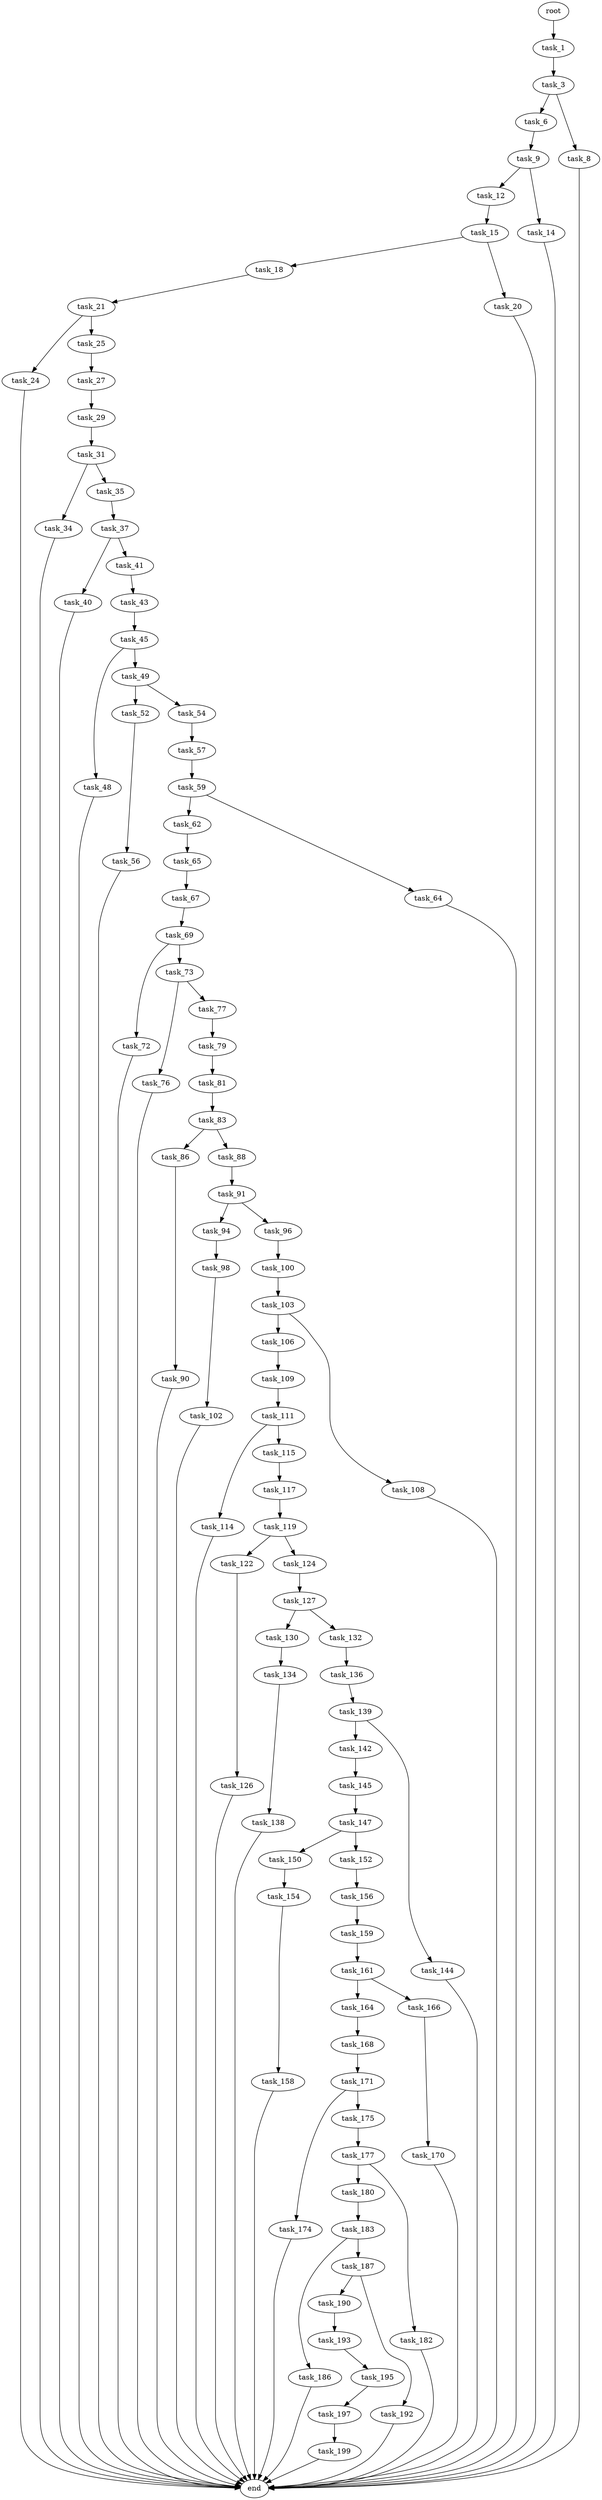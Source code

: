 digraph G {
  root [size="0.000000"];
  task_1 [size="3355878480.000000"];
  task_3 [size="782757789696.000000"];
  task_6 [size="76978914754.000000"];
  task_8 [size="604947609.000000"];
  task_9 [size="95939131043.000000"];
  end [size="0.000000"];
  task_12 [size="549755813888.000000"];
  task_14 [size="134217728000.000000"];
  task_15 [size="1073741824000.000000"];
  task_18 [size="393967856937.000000"];
  task_20 [size="147517408390.000000"];
  task_21 [size="160082787696.000000"];
  task_24 [size="8589934592.000000"];
  task_25 [size="8691022583.000000"];
  task_27 [size="8589934592.000000"];
  task_29 [size="20971461189.000000"];
  task_31 [size="1073741824000.000000"];
  task_34 [size="42554981838.000000"];
  task_35 [size="137805214704.000000"];
  task_37 [size="14666112022.000000"];
  task_40 [size="11251353869.000000"];
  task_41 [size="17540149141.000000"];
  task_43 [size="68719476736.000000"];
  task_45 [size="782757789696.000000"];
  task_48 [size="20486804804.000000"];
  task_49 [size="1352405977320.000000"];
  task_52 [size="308101196466.000000"];
  task_54 [size="16330634982.000000"];
  task_56 [size="864246318.000000"];
  task_57 [size="782757789696.000000"];
  task_59 [size="68719476736.000000"];
  task_62 [size="549755813888.000000"];
  task_64 [size="7523143422.000000"];
  task_65 [size="3407477272.000000"];
  task_67 [size="4764813581.000000"];
  task_69 [size="236037451189.000000"];
  task_72 [size="28423243689.000000"];
  task_73 [size="782757789696.000000"];
  task_76 [size="231928233984.000000"];
  task_77 [size="4358274825.000000"];
  task_79 [size="368293445632.000000"];
  task_81 [size="1073741824000.000000"];
  task_83 [size="5654795684.000000"];
  task_86 [size="134217728000.000000"];
  task_88 [size="231928233984.000000"];
  task_90 [size="549755813888.000000"];
  task_91 [size="28991029248.000000"];
  task_94 [size="24438389943.000000"];
  task_96 [size="720701789718.000000"];
  task_98 [size="13402105072.000000"];
  task_100 [size="118978264884.000000"];
  task_102 [size="424356309861.000000"];
  task_103 [size="231928233984.000000"];
  task_106 [size="49859348604.000000"];
  task_108 [size="8589934592.000000"];
  task_109 [size="1073741824000.000000"];
  task_111 [size="18716669428.000000"];
  task_114 [size="6909216962.000000"];
  task_115 [size="8589934592.000000"];
  task_117 [size="134217728000.000000"];
  task_119 [size="8589934592.000000"];
  task_122 [size="368293445632.000000"];
  task_124 [size="24605130792.000000"];
  task_126 [size="1308511753.000000"];
  task_127 [size="2337934142.000000"];
  task_130 [size="782757789696.000000"];
  task_132 [size="3245475030.000000"];
  task_134 [size="362529768700.000000"];
  task_136 [size="68719476736.000000"];
  task_138 [size="262142452322.000000"];
  task_139 [size="368293445632.000000"];
  task_142 [size="29255463962.000000"];
  task_144 [size="1054919823673.000000"];
  task_145 [size="6073030219.000000"];
  task_147 [size="68719476736.000000"];
  task_150 [size="18991395890.000000"];
  task_152 [size="549755813888.000000"];
  task_154 [size="187842978564.000000"];
  task_156 [size="21121650884.000000"];
  task_158 [size="368293445632.000000"];
  task_159 [size="400828743.000000"];
  task_161 [size="23395396025.000000"];
  task_164 [size="18789207540.000000"];
  task_166 [size="24985001787.000000"];
  task_168 [size="1040785575900.000000"];
  task_170 [size="29450287638.000000"];
  task_171 [size="368293445632.000000"];
  task_174 [size="28625962032.000000"];
  task_175 [size="12262530690.000000"];
  task_177 [size="368293445632.000000"];
  task_180 [size="36598774952.000000"];
  task_182 [size="5046498948.000000"];
  task_183 [size="231928233984.000000"];
  task_186 [size="385630142579.000000"];
  task_187 [size="231928233984.000000"];
  task_190 [size="85372494420.000000"];
  task_192 [size="782757789696.000000"];
  task_193 [size="68719476736.000000"];
  task_195 [size="28991029248.000000"];
  task_197 [size="87592865123.000000"];
  task_199 [size="3376563516.000000"];

  root -> task_1 [size="1.000000"];
  task_1 -> task_3 [size="75497472.000000"];
  task_3 -> task_6 [size="679477248.000000"];
  task_3 -> task_8 [size="679477248.000000"];
  task_6 -> task_9 [size="301989888.000000"];
  task_8 -> end [size="1.000000"];
  task_9 -> task_12 [size="75497472.000000"];
  task_9 -> task_14 [size="75497472.000000"];
  task_12 -> task_15 [size="536870912.000000"];
  task_14 -> end [size="1.000000"];
  task_15 -> task_18 [size="838860800.000000"];
  task_15 -> task_20 [size="838860800.000000"];
  task_18 -> task_21 [size="838860800.000000"];
  task_20 -> end [size="1.000000"];
  task_21 -> task_24 [size="536870912.000000"];
  task_21 -> task_25 [size="536870912.000000"];
  task_24 -> end [size="1.000000"];
  task_25 -> task_27 [size="411041792.000000"];
  task_27 -> task_29 [size="33554432.000000"];
  task_29 -> task_31 [size="33554432.000000"];
  task_31 -> task_34 [size="838860800.000000"];
  task_31 -> task_35 [size="838860800.000000"];
  task_34 -> end [size="1.000000"];
  task_35 -> task_37 [size="134217728.000000"];
  task_37 -> task_40 [size="838860800.000000"];
  task_37 -> task_41 [size="838860800.000000"];
  task_40 -> end [size="1.000000"];
  task_41 -> task_43 [size="838860800.000000"];
  task_43 -> task_45 [size="134217728.000000"];
  task_45 -> task_48 [size="679477248.000000"];
  task_45 -> task_49 [size="679477248.000000"];
  task_48 -> end [size="1.000000"];
  task_49 -> task_52 [size="838860800.000000"];
  task_49 -> task_54 [size="838860800.000000"];
  task_52 -> task_56 [size="838860800.000000"];
  task_54 -> task_57 [size="301989888.000000"];
  task_56 -> end [size="1.000000"];
  task_57 -> task_59 [size="679477248.000000"];
  task_59 -> task_62 [size="134217728.000000"];
  task_59 -> task_64 [size="134217728.000000"];
  task_62 -> task_65 [size="536870912.000000"];
  task_64 -> end [size="1.000000"];
  task_65 -> task_67 [size="209715200.000000"];
  task_67 -> task_69 [size="75497472.000000"];
  task_69 -> task_72 [size="301989888.000000"];
  task_69 -> task_73 [size="301989888.000000"];
  task_72 -> end [size="1.000000"];
  task_73 -> task_76 [size="679477248.000000"];
  task_73 -> task_77 [size="679477248.000000"];
  task_76 -> end [size="1.000000"];
  task_77 -> task_79 [size="75497472.000000"];
  task_79 -> task_81 [size="411041792.000000"];
  task_81 -> task_83 [size="838860800.000000"];
  task_83 -> task_86 [size="209715200.000000"];
  task_83 -> task_88 [size="209715200.000000"];
  task_86 -> task_90 [size="209715200.000000"];
  task_88 -> task_91 [size="301989888.000000"];
  task_90 -> end [size="1.000000"];
  task_91 -> task_94 [size="75497472.000000"];
  task_91 -> task_96 [size="75497472.000000"];
  task_94 -> task_98 [size="33554432.000000"];
  task_96 -> task_100 [size="679477248.000000"];
  task_98 -> task_102 [size="301989888.000000"];
  task_100 -> task_103 [size="134217728.000000"];
  task_102 -> end [size="1.000000"];
  task_103 -> task_106 [size="301989888.000000"];
  task_103 -> task_108 [size="301989888.000000"];
  task_106 -> task_109 [size="75497472.000000"];
  task_108 -> end [size="1.000000"];
  task_109 -> task_111 [size="838860800.000000"];
  task_111 -> task_114 [size="411041792.000000"];
  task_111 -> task_115 [size="411041792.000000"];
  task_114 -> end [size="1.000000"];
  task_115 -> task_117 [size="33554432.000000"];
  task_117 -> task_119 [size="209715200.000000"];
  task_119 -> task_122 [size="33554432.000000"];
  task_119 -> task_124 [size="33554432.000000"];
  task_122 -> task_126 [size="411041792.000000"];
  task_124 -> task_127 [size="411041792.000000"];
  task_126 -> end [size="1.000000"];
  task_127 -> task_130 [size="134217728.000000"];
  task_127 -> task_132 [size="134217728.000000"];
  task_130 -> task_134 [size="679477248.000000"];
  task_132 -> task_136 [size="75497472.000000"];
  task_134 -> task_138 [size="411041792.000000"];
  task_136 -> task_139 [size="134217728.000000"];
  task_138 -> end [size="1.000000"];
  task_139 -> task_142 [size="411041792.000000"];
  task_139 -> task_144 [size="411041792.000000"];
  task_142 -> task_145 [size="536870912.000000"];
  task_144 -> end [size="1.000000"];
  task_145 -> task_147 [size="33554432.000000"];
  task_147 -> task_150 [size="134217728.000000"];
  task_147 -> task_152 [size="134217728.000000"];
  task_150 -> task_154 [size="301989888.000000"];
  task_152 -> task_156 [size="536870912.000000"];
  task_154 -> task_158 [size="134217728.000000"];
  task_156 -> task_159 [size="838860800.000000"];
  task_158 -> end [size="1.000000"];
  task_159 -> task_161 [size="33554432.000000"];
  task_161 -> task_164 [size="679477248.000000"];
  task_161 -> task_166 [size="679477248.000000"];
  task_164 -> task_168 [size="411041792.000000"];
  task_166 -> task_170 [size="679477248.000000"];
  task_168 -> task_171 [size="838860800.000000"];
  task_170 -> end [size="1.000000"];
  task_171 -> task_174 [size="411041792.000000"];
  task_171 -> task_175 [size="411041792.000000"];
  task_174 -> end [size="1.000000"];
  task_175 -> task_177 [size="301989888.000000"];
  task_177 -> task_180 [size="411041792.000000"];
  task_177 -> task_182 [size="411041792.000000"];
  task_180 -> task_183 [size="75497472.000000"];
  task_182 -> end [size="1.000000"];
  task_183 -> task_186 [size="301989888.000000"];
  task_183 -> task_187 [size="301989888.000000"];
  task_186 -> end [size="1.000000"];
  task_187 -> task_190 [size="301989888.000000"];
  task_187 -> task_192 [size="301989888.000000"];
  task_190 -> task_193 [size="134217728.000000"];
  task_192 -> end [size="1.000000"];
  task_193 -> task_195 [size="134217728.000000"];
  task_195 -> task_197 [size="75497472.000000"];
  task_197 -> task_199 [size="209715200.000000"];
  task_199 -> end [size="1.000000"];
}
